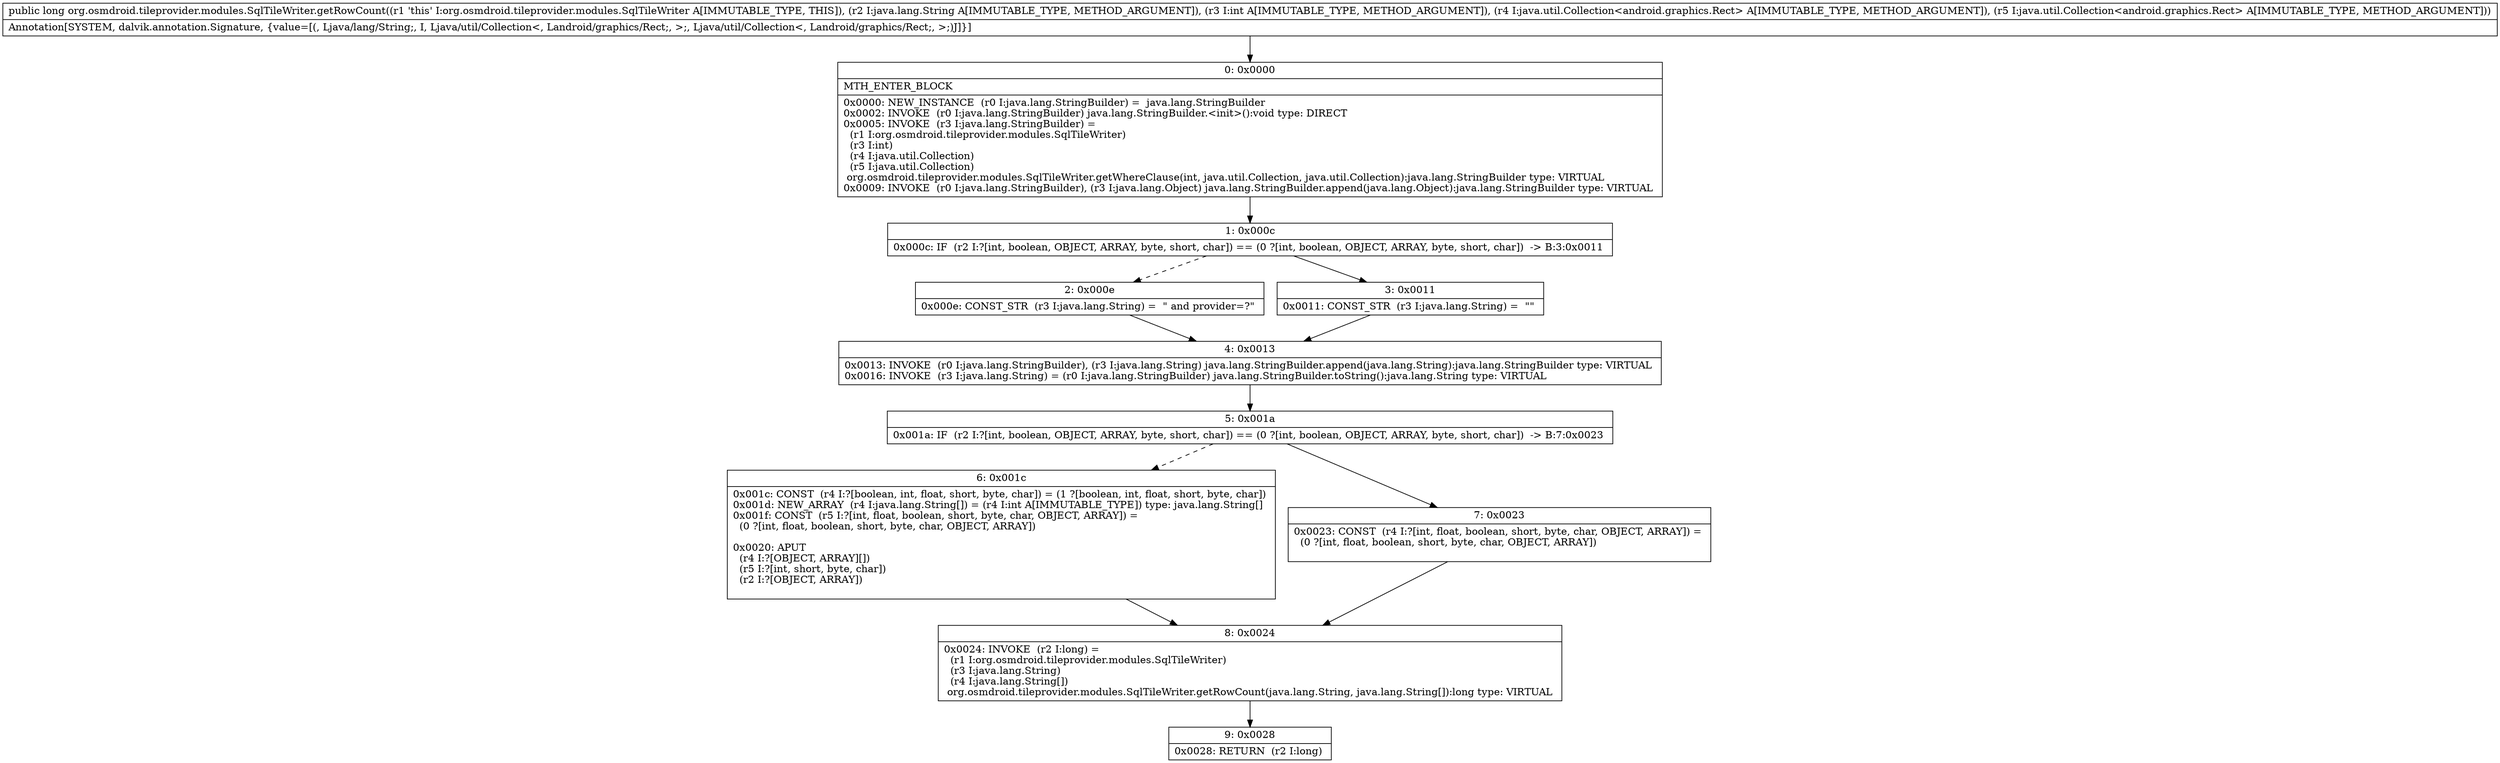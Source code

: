 digraph "CFG fororg.osmdroid.tileprovider.modules.SqlTileWriter.getRowCount(Ljava\/lang\/String;ILjava\/util\/Collection;Ljava\/util\/Collection;)J" {
Node_0 [shape=record,label="{0\:\ 0x0000|MTH_ENTER_BLOCK\l|0x0000: NEW_INSTANCE  (r0 I:java.lang.StringBuilder) =  java.lang.StringBuilder \l0x0002: INVOKE  (r0 I:java.lang.StringBuilder) java.lang.StringBuilder.\<init\>():void type: DIRECT \l0x0005: INVOKE  (r3 I:java.lang.StringBuilder) = \l  (r1 I:org.osmdroid.tileprovider.modules.SqlTileWriter)\l  (r3 I:int)\l  (r4 I:java.util.Collection)\l  (r5 I:java.util.Collection)\l org.osmdroid.tileprovider.modules.SqlTileWriter.getWhereClause(int, java.util.Collection, java.util.Collection):java.lang.StringBuilder type: VIRTUAL \l0x0009: INVOKE  (r0 I:java.lang.StringBuilder), (r3 I:java.lang.Object) java.lang.StringBuilder.append(java.lang.Object):java.lang.StringBuilder type: VIRTUAL \l}"];
Node_1 [shape=record,label="{1\:\ 0x000c|0x000c: IF  (r2 I:?[int, boolean, OBJECT, ARRAY, byte, short, char]) == (0 ?[int, boolean, OBJECT, ARRAY, byte, short, char])  \-\> B:3:0x0011 \l}"];
Node_2 [shape=record,label="{2\:\ 0x000e|0x000e: CONST_STR  (r3 I:java.lang.String) =  \" and provider=?\" \l}"];
Node_3 [shape=record,label="{3\:\ 0x0011|0x0011: CONST_STR  (r3 I:java.lang.String) =  \"\" \l}"];
Node_4 [shape=record,label="{4\:\ 0x0013|0x0013: INVOKE  (r0 I:java.lang.StringBuilder), (r3 I:java.lang.String) java.lang.StringBuilder.append(java.lang.String):java.lang.StringBuilder type: VIRTUAL \l0x0016: INVOKE  (r3 I:java.lang.String) = (r0 I:java.lang.StringBuilder) java.lang.StringBuilder.toString():java.lang.String type: VIRTUAL \l}"];
Node_5 [shape=record,label="{5\:\ 0x001a|0x001a: IF  (r2 I:?[int, boolean, OBJECT, ARRAY, byte, short, char]) == (0 ?[int, boolean, OBJECT, ARRAY, byte, short, char])  \-\> B:7:0x0023 \l}"];
Node_6 [shape=record,label="{6\:\ 0x001c|0x001c: CONST  (r4 I:?[boolean, int, float, short, byte, char]) = (1 ?[boolean, int, float, short, byte, char]) \l0x001d: NEW_ARRAY  (r4 I:java.lang.String[]) = (r4 I:int A[IMMUTABLE_TYPE]) type: java.lang.String[] \l0x001f: CONST  (r5 I:?[int, float, boolean, short, byte, char, OBJECT, ARRAY]) = \l  (0 ?[int, float, boolean, short, byte, char, OBJECT, ARRAY])\l \l0x0020: APUT  \l  (r4 I:?[OBJECT, ARRAY][])\l  (r5 I:?[int, short, byte, char])\l  (r2 I:?[OBJECT, ARRAY])\l \l}"];
Node_7 [shape=record,label="{7\:\ 0x0023|0x0023: CONST  (r4 I:?[int, float, boolean, short, byte, char, OBJECT, ARRAY]) = \l  (0 ?[int, float, boolean, short, byte, char, OBJECT, ARRAY])\l \l}"];
Node_8 [shape=record,label="{8\:\ 0x0024|0x0024: INVOKE  (r2 I:long) = \l  (r1 I:org.osmdroid.tileprovider.modules.SqlTileWriter)\l  (r3 I:java.lang.String)\l  (r4 I:java.lang.String[])\l org.osmdroid.tileprovider.modules.SqlTileWriter.getRowCount(java.lang.String, java.lang.String[]):long type: VIRTUAL \l}"];
Node_9 [shape=record,label="{9\:\ 0x0028|0x0028: RETURN  (r2 I:long) \l}"];
MethodNode[shape=record,label="{public long org.osmdroid.tileprovider.modules.SqlTileWriter.getRowCount((r1 'this' I:org.osmdroid.tileprovider.modules.SqlTileWriter A[IMMUTABLE_TYPE, THIS]), (r2 I:java.lang.String A[IMMUTABLE_TYPE, METHOD_ARGUMENT]), (r3 I:int A[IMMUTABLE_TYPE, METHOD_ARGUMENT]), (r4 I:java.util.Collection\<android.graphics.Rect\> A[IMMUTABLE_TYPE, METHOD_ARGUMENT]), (r5 I:java.util.Collection\<android.graphics.Rect\> A[IMMUTABLE_TYPE, METHOD_ARGUMENT]))  | Annotation[SYSTEM, dalvik.annotation.Signature, \{value=[(, Ljava\/lang\/String;, I, Ljava\/util\/Collection\<, Landroid\/graphics\/Rect;, \>;, Ljava\/util\/Collection\<, Landroid\/graphics\/Rect;, \>;)J]\}]\l}"];
MethodNode -> Node_0;
Node_0 -> Node_1;
Node_1 -> Node_2[style=dashed];
Node_1 -> Node_3;
Node_2 -> Node_4;
Node_3 -> Node_4;
Node_4 -> Node_5;
Node_5 -> Node_6[style=dashed];
Node_5 -> Node_7;
Node_6 -> Node_8;
Node_7 -> Node_8;
Node_8 -> Node_9;
}

